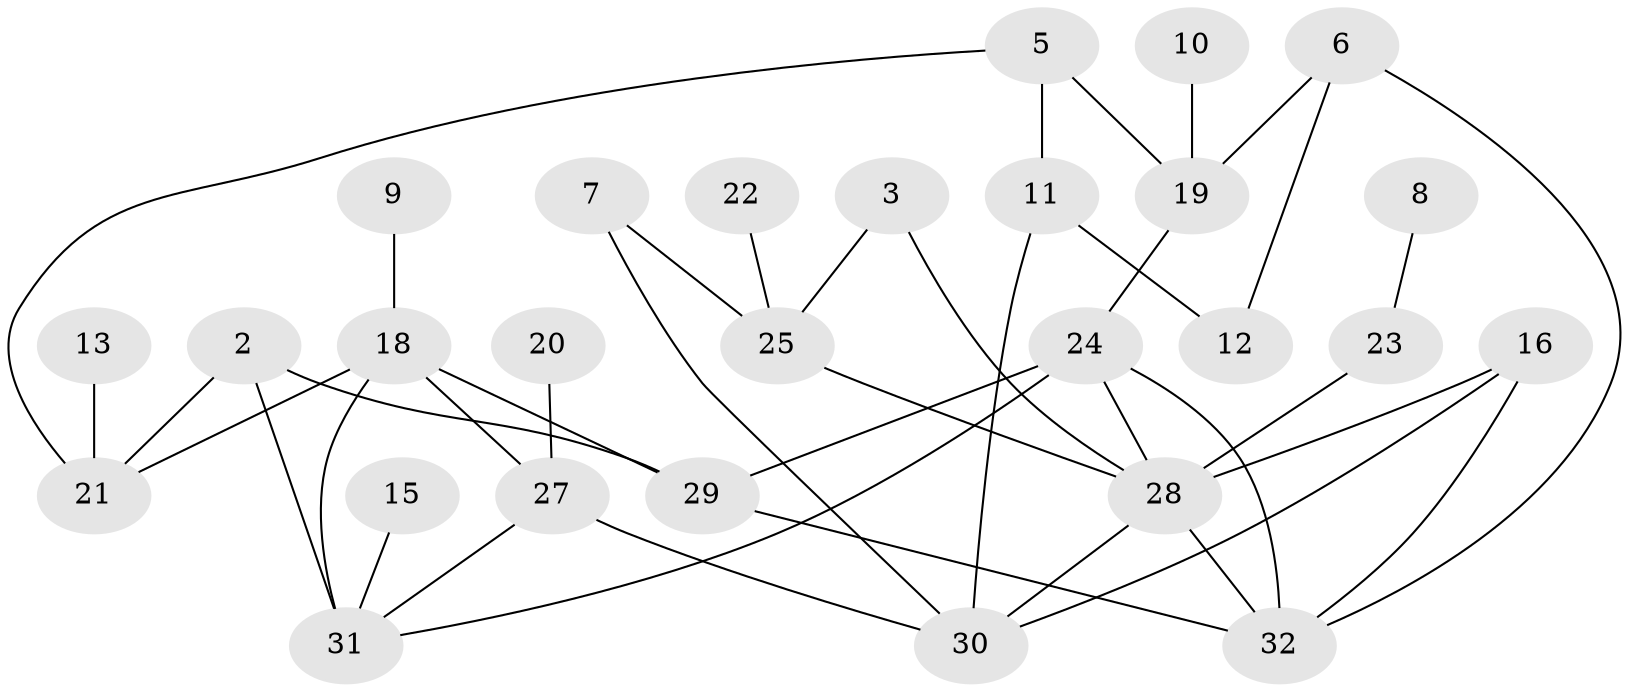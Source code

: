 // original degree distribution, {3: 0.25396825396825395, 0: 0.047619047619047616, 2: 0.31746031746031744, 4: 0.09523809523809523, 1: 0.20634920634920634, 5: 0.07936507936507936}
// Generated by graph-tools (version 1.1) at 2025/25/03/09/25 03:25:22]
// undirected, 27 vertices, 41 edges
graph export_dot {
graph [start="1"]
  node [color=gray90,style=filled];
  2;
  3;
  5;
  6;
  7;
  8;
  9;
  10;
  11;
  12;
  13;
  15;
  16;
  18;
  19;
  20;
  21;
  22;
  23;
  24;
  25;
  27;
  28;
  29;
  30;
  31;
  32;
  2 -- 21 [weight=1.0];
  2 -- 29 [weight=1.0];
  2 -- 31 [weight=1.0];
  3 -- 25 [weight=1.0];
  3 -- 28 [weight=1.0];
  5 -- 11 [weight=1.0];
  5 -- 19 [weight=1.0];
  5 -- 21 [weight=1.0];
  6 -- 12 [weight=1.0];
  6 -- 19 [weight=1.0];
  6 -- 32 [weight=1.0];
  7 -- 25 [weight=1.0];
  7 -- 30 [weight=1.0];
  8 -- 23 [weight=1.0];
  9 -- 18 [weight=1.0];
  10 -- 19 [weight=1.0];
  11 -- 12 [weight=1.0];
  11 -- 30 [weight=1.0];
  13 -- 21 [weight=1.0];
  15 -- 31 [weight=1.0];
  16 -- 28 [weight=1.0];
  16 -- 30 [weight=1.0];
  16 -- 32 [weight=1.0];
  18 -- 21 [weight=1.0];
  18 -- 27 [weight=1.0];
  18 -- 29 [weight=1.0];
  18 -- 31 [weight=2.0];
  19 -- 24 [weight=1.0];
  20 -- 27 [weight=2.0];
  22 -- 25 [weight=2.0];
  23 -- 28 [weight=1.0];
  24 -- 28 [weight=1.0];
  24 -- 29 [weight=1.0];
  24 -- 31 [weight=1.0];
  24 -- 32 [weight=1.0];
  25 -- 28 [weight=1.0];
  27 -- 30 [weight=1.0];
  27 -- 31 [weight=1.0];
  28 -- 30 [weight=1.0];
  28 -- 32 [weight=1.0];
  29 -- 32 [weight=1.0];
}

